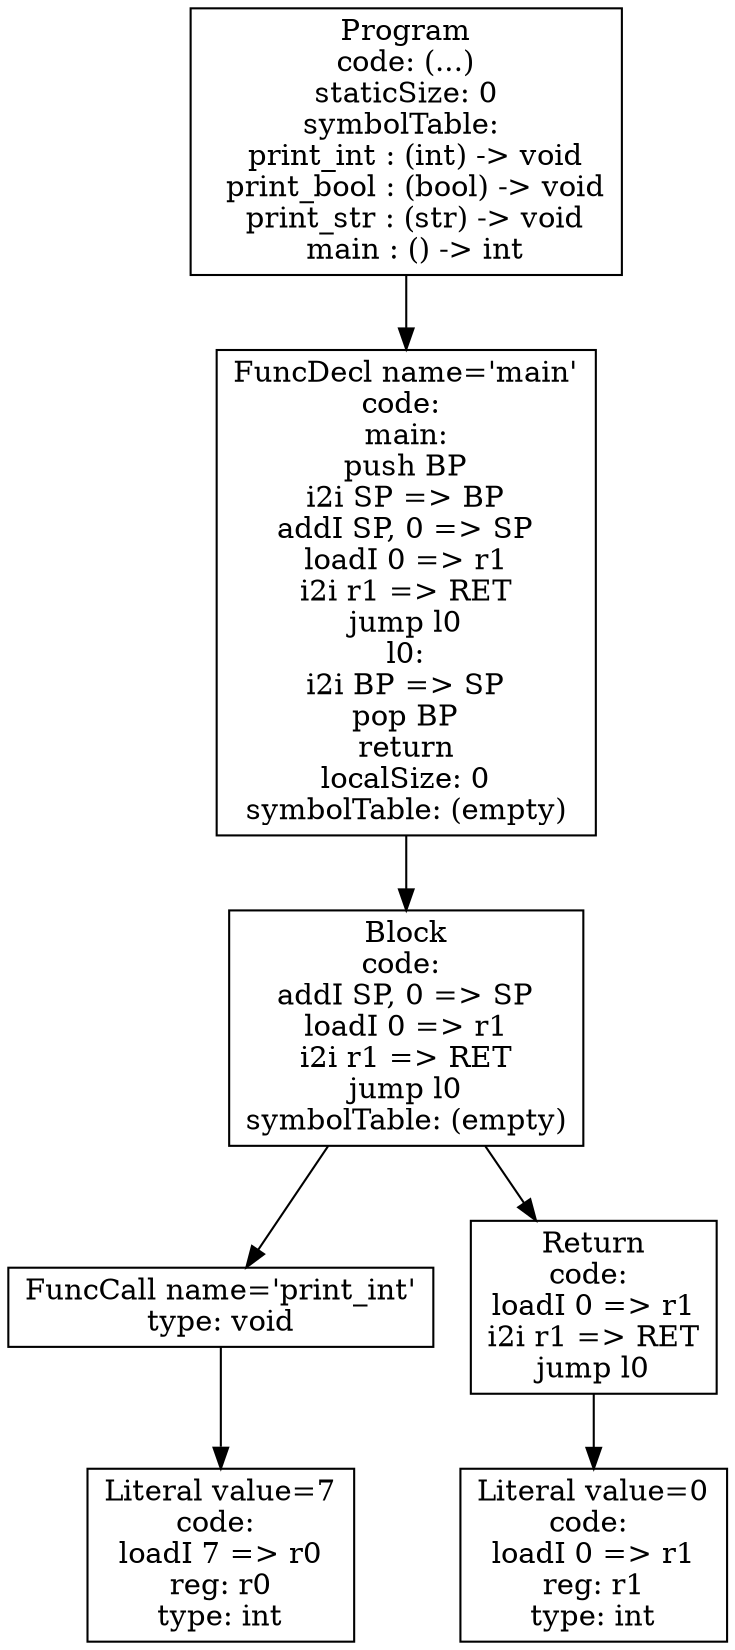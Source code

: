 digraph AST {
4 [shape=box, label="Literal value=7\ncode: \nloadI 7 => r0\nreg: r0\ntype: int"];
3 [shape=box, label="FuncCall name='print_int'\ntype: void"];
3 -> 4;
6 [shape=box, label="Literal value=0\ncode: \nloadI 0 => r1\nreg: r1\ntype: int"];
5 [shape=box, label="Return\ncode: \nloadI 0 => r1\ni2i r1 => RET\njump l0"];
5 -> 6;
2 [shape=box, label="Block\ncode: \naddI SP, 0 => SP\nloadI 0 => r1\ni2i r1 => RET\njump l0\nsymbolTable: (empty)"];
2 -> 3;
2 -> 5;
1 [shape=box, label="FuncDecl name='main'\ncode: \nmain:\npush BP\ni2i SP => BP\naddI SP, 0 => SP\nloadI 0 => r1\ni2i r1 => RET\njump l0\nl0:\ni2i BP => SP\npop BP\nreturn\nlocalSize: 0\nsymbolTable: (empty)"];
1 -> 2;
0 [shape=box, label="Program\ncode: (...)\nstaticSize: 0\nsymbolTable: \n  print_int : (int) -> void\n  print_bool : (bool) -> void\n  print_str : (str) -> void\n  main : () -> int"];
0 -> 1;
}
